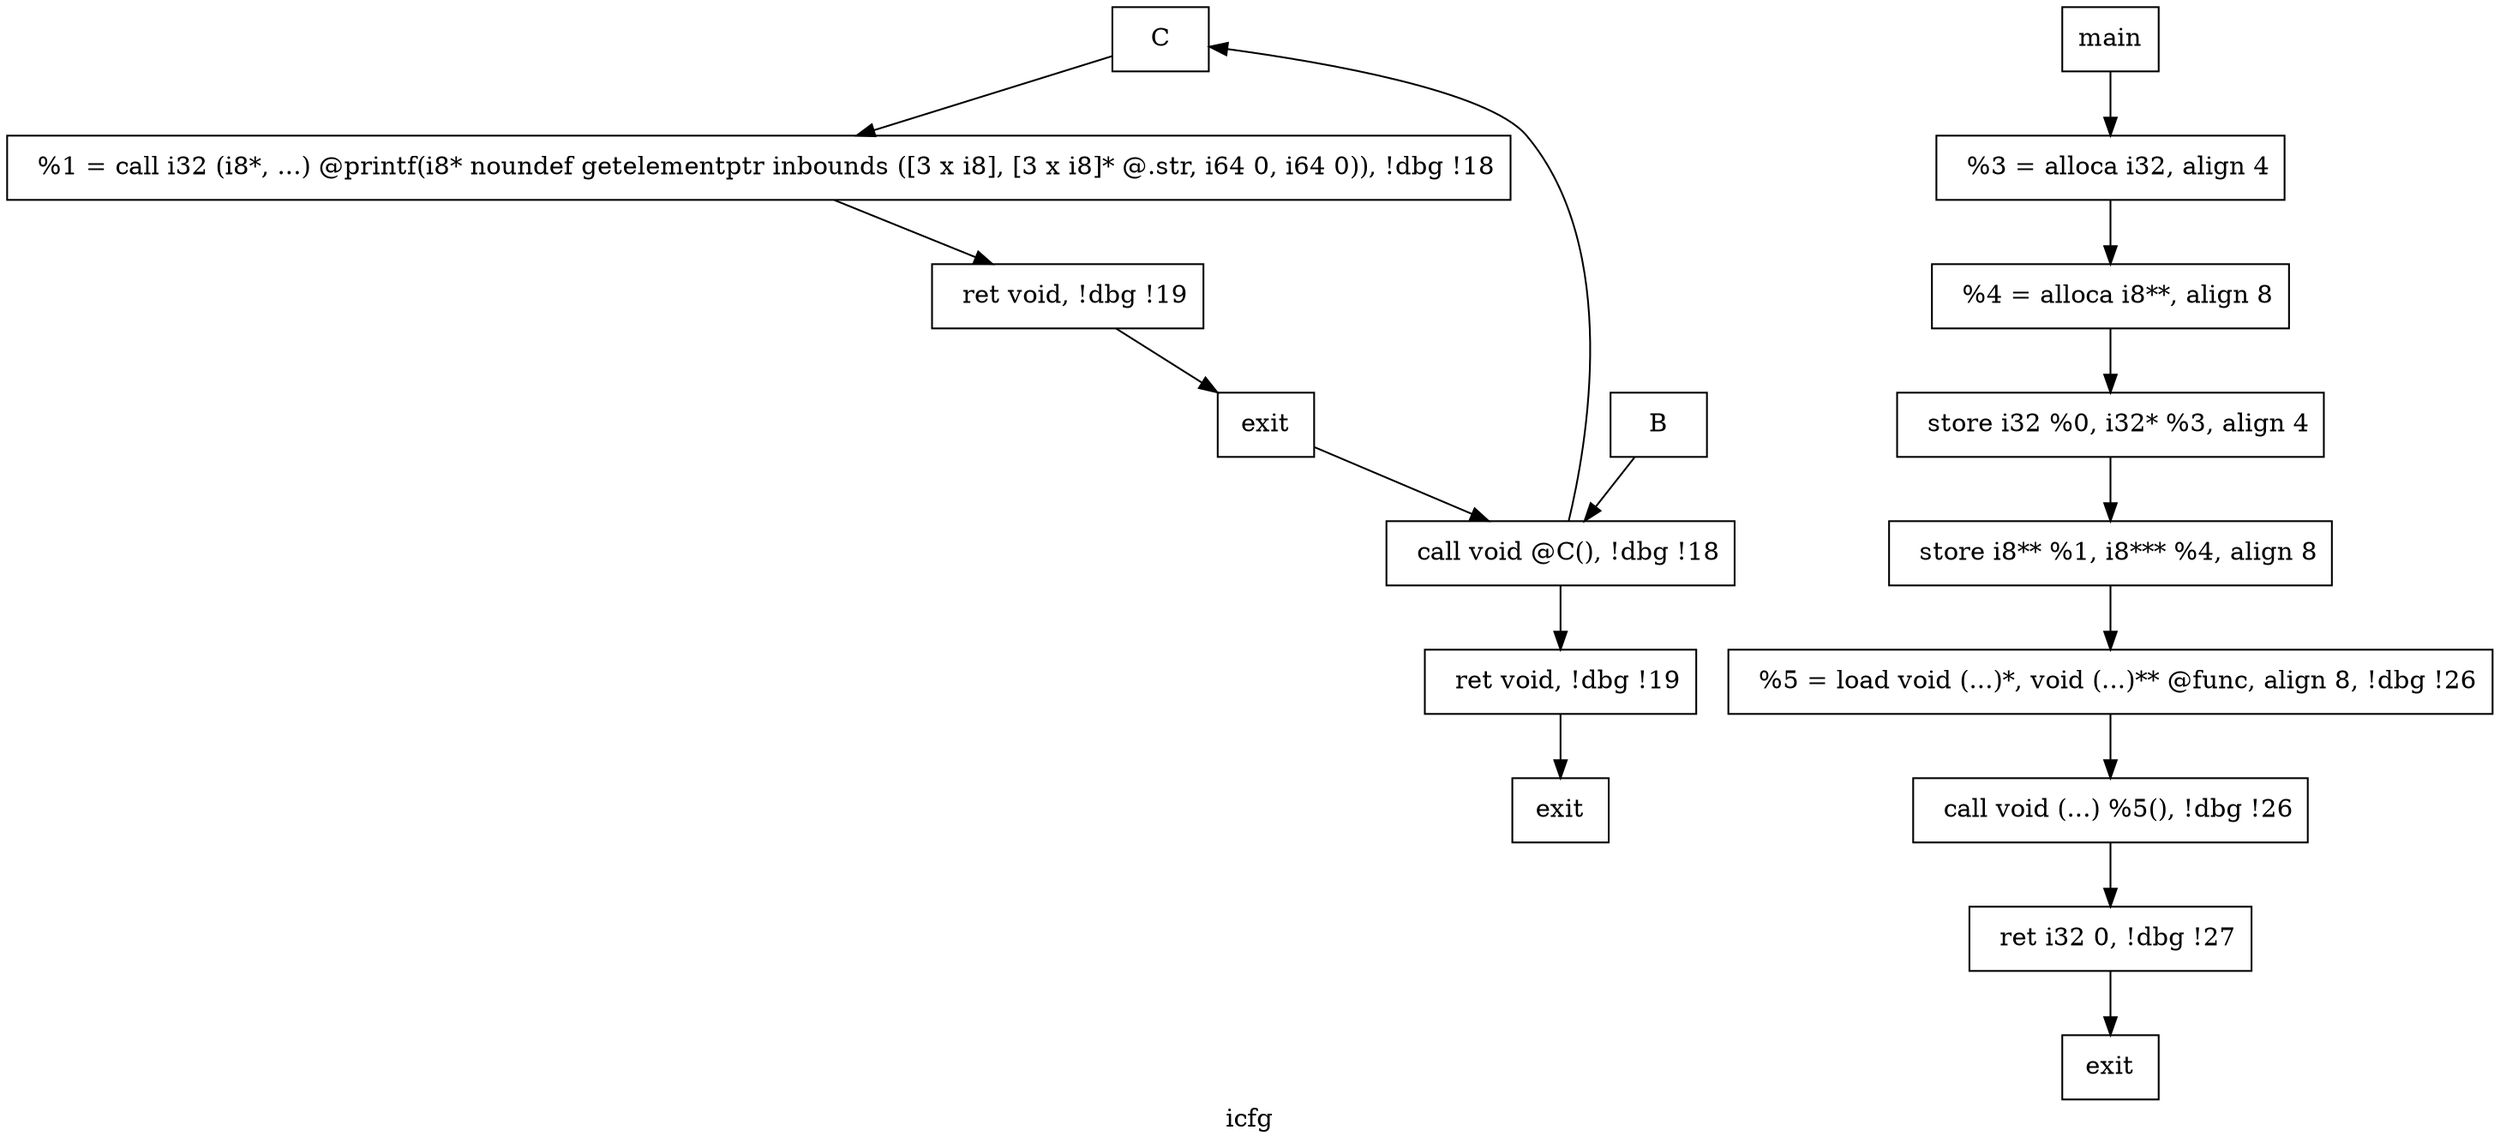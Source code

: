 digraph "icfg"{
	label="icfg";


	// Define the nodes
	N1 [shape=rectangle, color=black,label="C"];
	N2 [shape=rectangle, color=black,label="exit"];
	N3 [shape=rectangle, color=black,label="  %1 = call i32 (i8*, ...) @printf(i8* noundef getelementptr inbounds ([3 x i8], [3 x i8]* @.str, i64 0, i64 0)), !dbg !18"];
	N4 [shape=rectangle, color=black,label="  ret void, !dbg !19"];
	N5 [shape=rectangle, color=black,label="B"];
	N6 [shape=rectangle, color=black,label="exit"];
	N7 [shape=rectangle, color=black,label="  call void @C(), !dbg !18"];
	N8 [shape=rectangle, color=black,label="  ret void, !dbg !19"];
	N9 [shape=rectangle, color=black,label="main"];
	N10 [shape=rectangle, color=black,label="exit"];
	N11 [shape=rectangle, color=black,label="  %3 = alloca i32, align 4"];
	N12 [shape=rectangle, color=black,label="  %4 = alloca i8**, align 8"];
	N13 [shape=rectangle, color=black,label="  store i32 %0, i32* %3, align 4"];
	N14 [shape=rectangle, color=black,label="  store i8** %1, i8*** %4, align 8"];
	N15 [shape=rectangle, color=black,label="  %5 = load void (...)*, void (...)** @func, align 8, !dbg !26"];
	N16 [shape=rectangle, color=black,label="  call void (...) %5(), !dbg !26"];
	N17 [shape=rectangle, color=black,label="  ret i32 0, !dbg !27"];


	// Define the edges
	N1 -> N3[color=black,label=""];
	N2 -> N7[color=black,label=""];
	N3 -> N4[color=black,label=""];
	N4 -> N2[color=black,label=""];
	N5 -> N7[color=black,label=""];
	N7 -> N1[color=black,label=""];
	N7 -> N8[color=black,label=""];
	N8 -> N6[color=black,label=""];
	N9 -> N11[color=black,label=""];
	N11 -> N12[color=black,label=""];
	N12 -> N13[color=black,label=""];
	N13 -> N14[color=black,label=""];
	N14 -> N15[color=black,label=""];
	N15 -> N16[color=black,label=""];
	N16 -> N17[color=black,label=""];
	N17 -> N10[color=black,label=""];
}
